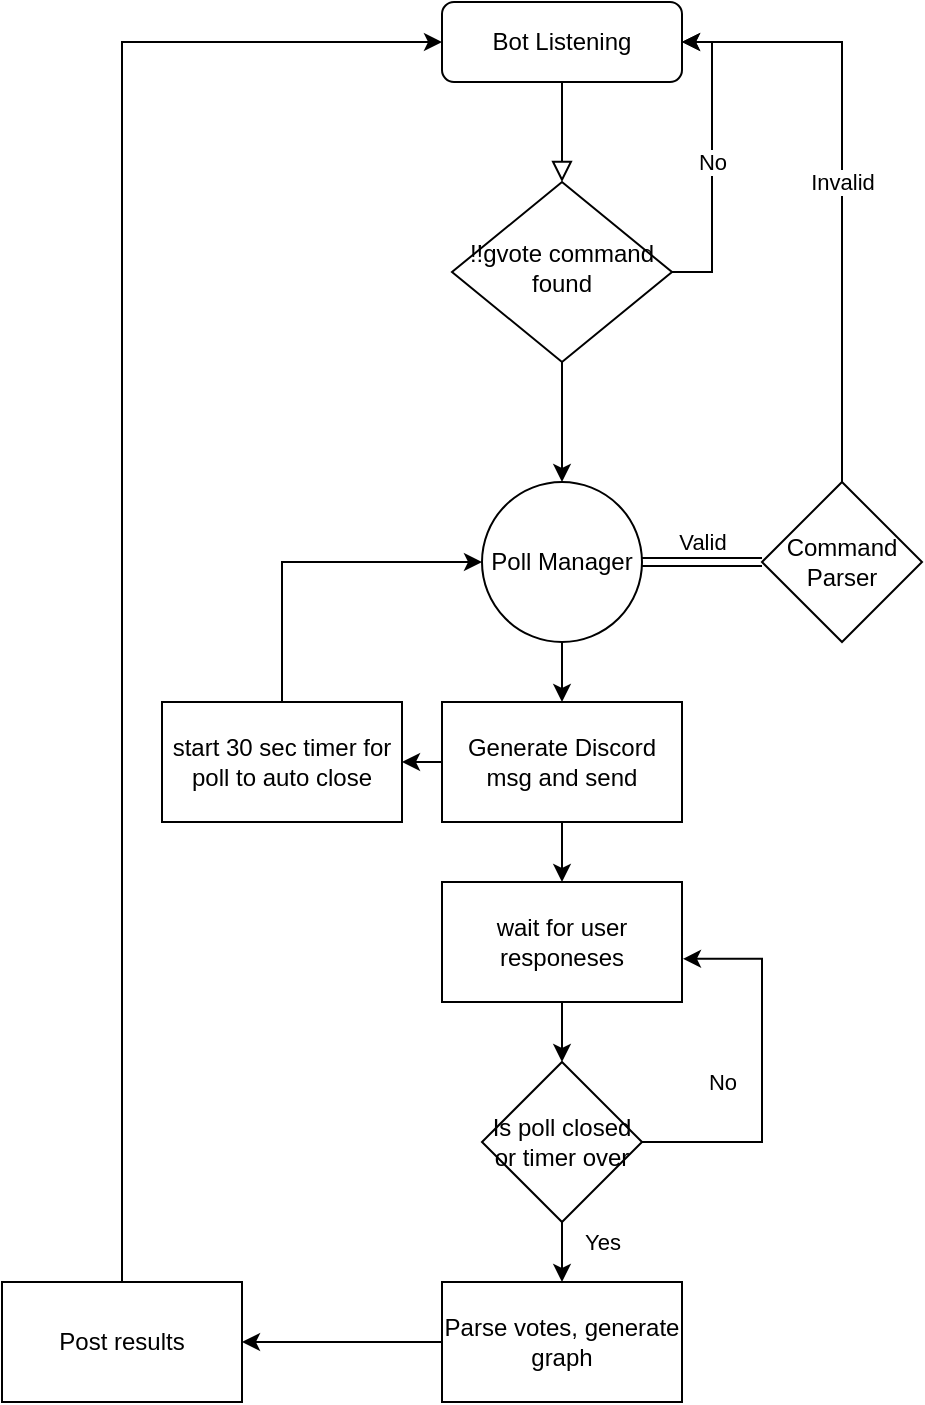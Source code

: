 <mxfile version="21.6.5" type="device">
  <diagram id="C5RBs43oDa-KdzZeNtuy" name="Page-1">
    <mxGraphModel dx="859" dy="824" grid="1" gridSize="10" guides="1" tooltips="1" connect="1" arrows="1" fold="1" page="1" pageScale="1" pageWidth="827" pageHeight="1169" math="0" shadow="0">
      <root>
        <mxCell id="WIyWlLk6GJQsqaUBKTNV-0" />
        <mxCell id="WIyWlLk6GJQsqaUBKTNV-1" parent="WIyWlLk6GJQsqaUBKTNV-0" />
        <mxCell id="WIyWlLk6GJQsqaUBKTNV-2" value="" style="rounded=0;html=1;jettySize=auto;orthogonalLoop=1;fontSize=11;endArrow=block;endFill=0;endSize=8;strokeWidth=1;shadow=0;labelBackgroundColor=none;edgeStyle=orthogonalEdgeStyle;" parent="WIyWlLk6GJQsqaUBKTNV-1" source="WIyWlLk6GJQsqaUBKTNV-3" target="WIyWlLk6GJQsqaUBKTNV-6" edge="1">
          <mxGeometry relative="1" as="geometry" />
        </mxCell>
        <mxCell id="WIyWlLk6GJQsqaUBKTNV-3" value="Bot Listening" style="rounded=1;whiteSpace=wrap;html=1;fontSize=12;glass=0;strokeWidth=1;shadow=0;" parent="WIyWlLk6GJQsqaUBKTNV-1" vertex="1">
          <mxGeometry x="390" y="90" width="120" height="40" as="geometry" />
        </mxCell>
        <mxCell id="Iqr1R2D3KKgCJoG6zect-10" value="No" style="edgeStyle=orthogonalEdgeStyle;rounded=0;orthogonalLoop=1;jettySize=auto;html=1;exitX=1;exitY=0.5;exitDx=0;exitDy=0;entryX=1;entryY=0.5;entryDx=0;entryDy=0;" edge="1" parent="WIyWlLk6GJQsqaUBKTNV-1" source="WIyWlLk6GJQsqaUBKTNV-6" target="WIyWlLk6GJQsqaUBKTNV-3">
          <mxGeometry relative="1" as="geometry" />
        </mxCell>
        <mxCell id="WIyWlLk6GJQsqaUBKTNV-6" value="!!gvote command found" style="rhombus;whiteSpace=wrap;html=1;shadow=0;fontFamily=Helvetica;fontSize=12;align=center;strokeWidth=1;spacing=6;spacingTop=-4;" parent="WIyWlLk6GJQsqaUBKTNV-1" vertex="1">
          <mxGeometry x="395" y="180" width="110" height="90" as="geometry" />
        </mxCell>
        <mxCell id="Iqr1R2D3KKgCJoG6zect-3" value="" style="endArrow=classic;html=1;rounded=0;exitX=0.5;exitY=1;exitDx=0;exitDy=0;" edge="1" parent="WIyWlLk6GJQsqaUBKTNV-1" source="WIyWlLk6GJQsqaUBKTNV-6">
          <mxGeometry width="50" height="50" relative="1" as="geometry">
            <mxPoint x="560" y="300" as="sourcePoint" />
            <mxPoint x="450" y="330" as="targetPoint" />
          </mxGeometry>
        </mxCell>
        <mxCell id="Iqr1R2D3KKgCJoG6zect-13" style="edgeStyle=orthogonalEdgeStyle;rounded=0;orthogonalLoop=1;jettySize=auto;html=1;exitX=0.5;exitY=1;exitDx=0;exitDy=0;entryX=0.5;entryY=0;entryDx=0;entryDy=0;" edge="1" parent="WIyWlLk6GJQsqaUBKTNV-1" source="Iqr1R2D3KKgCJoG6zect-4" target="Iqr1R2D3KKgCJoG6zect-12">
          <mxGeometry relative="1" as="geometry" />
        </mxCell>
        <mxCell id="Iqr1R2D3KKgCJoG6zect-4" value="Poll Manager" style="ellipse;whiteSpace=wrap;html=1;aspect=fixed;" vertex="1" parent="WIyWlLk6GJQsqaUBKTNV-1">
          <mxGeometry x="410" y="330" width="80" height="80" as="geometry" />
        </mxCell>
        <mxCell id="Iqr1R2D3KKgCJoG6zect-6" value="Valid" style="endArrow=classic;startArrow=classic;html=1;rounded=0;entryX=1;entryY=0.5;entryDx=0;entryDy=0;shape=link;" edge="1" parent="WIyWlLk6GJQsqaUBKTNV-1" target="Iqr1R2D3KKgCJoG6zect-4">
          <mxGeometry y="-10" width="50" height="50" relative="1" as="geometry">
            <mxPoint x="550" y="370" as="sourcePoint" />
            <mxPoint x="510" y="390" as="targetPoint" />
            <mxPoint as="offset" />
          </mxGeometry>
        </mxCell>
        <mxCell id="Iqr1R2D3KKgCJoG6zect-9" value="Invalid" style="edgeStyle=orthogonalEdgeStyle;rounded=0;orthogonalLoop=1;jettySize=auto;html=1;exitX=0.5;exitY=0;exitDx=0;exitDy=0;entryX=1;entryY=0.5;entryDx=0;entryDy=0;" edge="1" parent="WIyWlLk6GJQsqaUBKTNV-1" source="Iqr1R2D3KKgCJoG6zect-8" target="WIyWlLk6GJQsqaUBKTNV-3">
          <mxGeometry relative="1" as="geometry" />
        </mxCell>
        <mxCell id="Iqr1R2D3KKgCJoG6zect-8" value="Command Parser" style="rhombus;whiteSpace=wrap;html=1;" vertex="1" parent="WIyWlLk6GJQsqaUBKTNV-1">
          <mxGeometry x="550" y="330" width="80" height="80" as="geometry" />
        </mxCell>
        <mxCell id="Iqr1R2D3KKgCJoG6zect-24" style="edgeStyle=orthogonalEdgeStyle;rounded=0;orthogonalLoop=1;jettySize=auto;html=1;exitX=0;exitY=0.5;exitDx=0;exitDy=0;entryX=1;entryY=0.5;entryDx=0;entryDy=0;" edge="1" parent="WIyWlLk6GJQsqaUBKTNV-1" source="Iqr1R2D3KKgCJoG6zect-12" target="Iqr1R2D3KKgCJoG6zect-16">
          <mxGeometry relative="1" as="geometry" />
        </mxCell>
        <mxCell id="Iqr1R2D3KKgCJoG6zect-28" value="" style="edgeStyle=orthogonalEdgeStyle;rounded=0;orthogonalLoop=1;jettySize=auto;html=1;" edge="1" parent="WIyWlLk6GJQsqaUBKTNV-1" source="Iqr1R2D3KKgCJoG6zect-12" target="Iqr1R2D3KKgCJoG6zect-27">
          <mxGeometry relative="1" as="geometry" />
        </mxCell>
        <mxCell id="Iqr1R2D3KKgCJoG6zect-12" value="Generate Discord msg and send&lt;br&gt;" style="rounded=0;whiteSpace=wrap;html=1;" vertex="1" parent="WIyWlLk6GJQsqaUBKTNV-1">
          <mxGeometry x="390" y="440" width="120" height="60" as="geometry" />
        </mxCell>
        <mxCell id="Iqr1R2D3KKgCJoG6zect-23" style="edgeStyle=orthogonalEdgeStyle;rounded=0;orthogonalLoop=1;jettySize=auto;html=1;exitX=0.5;exitY=0;exitDx=0;exitDy=0;entryX=0;entryY=0.5;entryDx=0;entryDy=0;" edge="1" parent="WIyWlLk6GJQsqaUBKTNV-1" source="Iqr1R2D3KKgCJoG6zect-16" target="Iqr1R2D3KKgCJoG6zect-4">
          <mxGeometry relative="1" as="geometry" />
        </mxCell>
        <mxCell id="Iqr1R2D3KKgCJoG6zect-16" value="start 30 sec timer for poll to auto close" style="rounded=0;whiteSpace=wrap;html=1;" vertex="1" parent="WIyWlLk6GJQsqaUBKTNV-1">
          <mxGeometry x="250" y="440" width="120" height="60" as="geometry" />
        </mxCell>
        <mxCell id="Iqr1R2D3KKgCJoG6zect-31" value="No" style="edgeStyle=orthogonalEdgeStyle;rounded=0;orthogonalLoop=1;jettySize=auto;html=1;exitX=1;exitY=0.5;exitDx=0;exitDy=0;entryX=1.004;entryY=0.64;entryDx=0;entryDy=0;entryPerimeter=0;" edge="1" parent="WIyWlLk6GJQsqaUBKTNV-1" source="Iqr1R2D3KKgCJoG6zect-26" target="Iqr1R2D3KKgCJoG6zect-27">
          <mxGeometry x="-0.058" y="20" relative="1" as="geometry">
            <mxPoint x="550" y="570" as="targetPoint" />
            <Array as="points">
              <mxPoint x="550" y="660" />
              <mxPoint x="550" y="568" />
            </Array>
            <mxPoint as="offset" />
          </mxGeometry>
        </mxCell>
        <mxCell id="Iqr1R2D3KKgCJoG6zect-34" value="Yes" style="edgeStyle=orthogonalEdgeStyle;rounded=0;orthogonalLoop=1;jettySize=auto;html=1;exitX=0.5;exitY=1;exitDx=0;exitDy=0;entryX=0.5;entryY=0;entryDx=0;entryDy=0;" edge="1" parent="WIyWlLk6GJQsqaUBKTNV-1" source="Iqr1R2D3KKgCJoG6zect-26">
          <mxGeometry x="-0.333" y="20" relative="1" as="geometry">
            <mxPoint x="450" y="730" as="targetPoint" />
            <mxPoint as="offset" />
          </mxGeometry>
        </mxCell>
        <mxCell id="Iqr1R2D3KKgCJoG6zect-26" value="Is poll closed or timer over" style="rhombus;whiteSpace=wrap;html=1;" vertex="1" parent="WIyWlLk6GJQsqaUBKTNV-1">
          <mxGeometry x="410" y="620" width="80" height="80" as="geometry" />
        </mxCell>
        <mxCell id="Iqr1R2D3KKgCJoG6zect-29" value="" style="edgeStyle=orthogonalEdgeStyle;rounded=0;orthogonalLoop=1;jettySize=auto;html=1;" edge="1" parent="WIyWlLk6GJQsqaUBKTNV-1" source="Iqr1R2D3KKgCJoG6zect-27" target="Iqr1R2D3KKgCJoG6zect-26">
          <mxGeometry relative="1" as="geometry" />
        </mxCell>
        <mxCell id="Iqr1R2D3KKgCJoG6zect-27" value="wait for user responeses" style="rounded=0;whiteSpace=wrap;html=1;" vertex="1" parent="WIyWlLk6GJQsqaUBKTNV-1">
          <mxGeometry x="390" y="530" width="120" height="60" as="geometry" />
        </mxCell>
        <mxCell id="Iqr1R2D3KKgCJoG6zect-37" style="edgeStyle=orthogonalEdgeStyle;rounded=0;orthogonalLoop=1;jettySize=auto;html=1;exitX=0;exitY=0.5;exitDx=0;exitDy=0;entryX=1;entryY=0.5;entryDx=0;entryDy=0;" edge="1" parent="WIyWlLk6GJQsqaUBKTNV-1" source="Iqr1R2D3KKgCJoG6zect-35" target="Iqr1R2D3KKgCJoG6zect-36">
          <mxGeometry relative="1" as="geometry" />
        </mxCell>
        <mxCell id="Iqr1R2D3KKgCJoG6zect-35" value="Parse votes, generate graph" style="rounded=0;whiteSpace=wrap;html=1;" vertex="1" parent="WIyWlLk6GJQsqaUBKTNV-1">
          <mxGeometry x="390" y="730" width="120" height="60" as="geometry" />
        </mxCell>
        <mxCell id="Iqr1R2D3KKgCJoG6zect-38" style="edgeStyle=orthogonalEdgeStyle;rounded=0;orthogonalLoop=1;jettySize=auto;html=1;exitX=0.5;exitY=0;exitDx=0;exitDy=0;entryX=0;entryY=0.5;entryDx=0;entryDy=0;" edge="1" parent="WIyWlLk6GJQsqaUBKTNV-1" source="Iqr1R2D3KKgCJoG6zect-36" target="WIyWlLk6GJQsqaUBKTNV-3">
          <mxGeometry relative="1" as="geometry" />
        </mxCell>
        <mxCell id="Iqr1R2D3KKgCJoG6zect-36" value="Post results" style="rounded=0;whiteSpace=wrap;html=1;" vertex="1" parent="WIyWlLk6GJQsqaUBKTNV-1">
          <mxGeometry x="170" y="730" width="120" height="60" as="geometry" />
        </mxCell>
      </root>
    </mxGraphModel>
  </diagram>
</mxfile>
